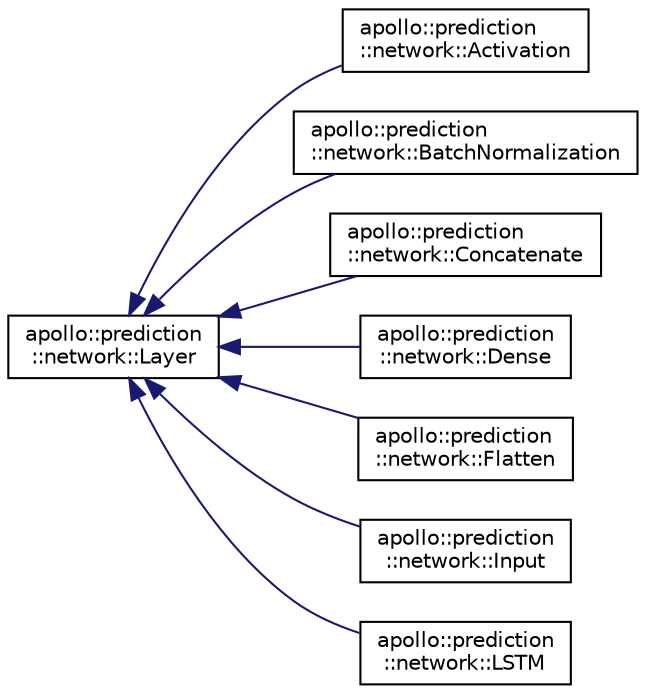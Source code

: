 digraph "Graphical Class Hierarchy"
{
  edge [fontname="Helvetica",fontsize="10",labelfontname="Helvetica",labelfontsize="10"];
  node [fontname="Helvetica",fontsize="10",shape=record];
  rankdir="LR";
  Node1 [label="apollo::prediction\l::network::Layer",height=0.2,width=0.4,color="black", fillcolor="white", style="filled",URL="$classapollo_1_1prediction_1_1network_1_1Layer.html",tooltip="Layer is a base class for specific network layers It contains a pure virtual function Run which must ..."];
  Node1 -> Node2 [dir="back",color="midnightblue",fontsize="10",style="solid",fontname="Helvetica"];
  Node2 [label="apollo::prediction\l::network::Activation",height=0.2,width=0.4,color="black", fillcolor="white", style="filled",URL="$classapollo_1_1prediction_1_1network_1_1Activation.html",tooltip="Activation is an activation network layer. Activation layer output is y = f(x), where x is the input..."];
  Node1 -> Node3 [dir="back",color="midnightblue",fontsize="10",style="solid",fontname="Helvetica"];
  Node3 [label="apollo::prediction\l::network::BatchNormalization",height=0.2,width=0.4,color="black", fillcolor="white", style="filled",URL="$classapollo_1_1prediction_1_1network_1_1BatchNormalization.html"];
  Node1 -> Node4 [dir="back",color="midnightblue",fontsize="10",style="solid",fontname="Helvetica"];
  Node4 [label="apollo::prediction\l::network::Concatenate",height=0.2,width=0.4,color="black", fillcolor="white", style="filled",URL="$classapollo_1_1prediction_1_1network_1_1Concatenate.html"];
  Node1 -> Node5 [dir="back",color="midnightblue",fontsize="10",style="solid",fontname="Helvetica"];
  Node5 [label="apollo::prediction\l::network::Dense",height=0.2,width=0.4,color="black", fillcolor="white", style="filled",URL="$classapollo_1_1prediction_1_1network_1_1Dense.html",tooltip="Dense is the forward fully connected network layer. Dense layer output is y = f(x*w + b)..."];
  Node1 -> Node6 [dir="back",color="midnightblue",fontsize="10",style="solid",fontname="Helvetica"];
  Node6 [label="apollo::prediction\l::network::Flatten",height=0.2,width=0.4,color="black", fillcolor="white", style="filled",URL="$classapollo_1_1prediction_1_1network_1_1Flatten.html"];
  Node1 -> Node7 [dir="back",color="midnightblue",fontsize="10",style="solid",fontname="Helvetica"];
  Node7 [label="apollo::prediction\l::network::Input",height=0.2,width=0.4,color="black", fillcolor="white", style="filled",URL="$classapollo_1_1prediction_1_1network_1_1Input.html"];
  Node1 -> Node8 [dir="back",color="midnightblue",fontsize="10",style="solid",fontname="Helvetica"];
  Node8 [label="apollo::prediction\l::network::LSTM",height=0.2,width=0.4,color="black", fillcolor="white", style="filled",URL="$classapollo_1_1prediction_1_1network_1_1LSTM.html",tooltip="For a step-by-step description of the algorithm, see this tutorial. "];
}
